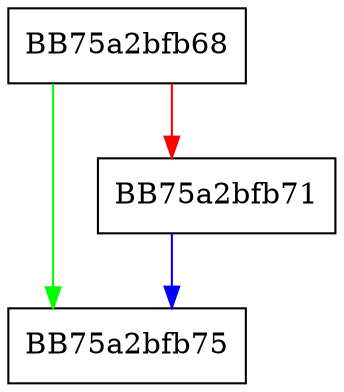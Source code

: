 digraph GetAttributeMap {
  node [shape="box"];
  graph [splines=ortho];
  BB75a2bfb68 -> BB75a2bfb75 [color="green"];
  BB75a2bfb68 -> BB75a2bfb71 [color="red"];
  BB75a2bfb71 -> BB75a2bfb75 [color="blue"];
}